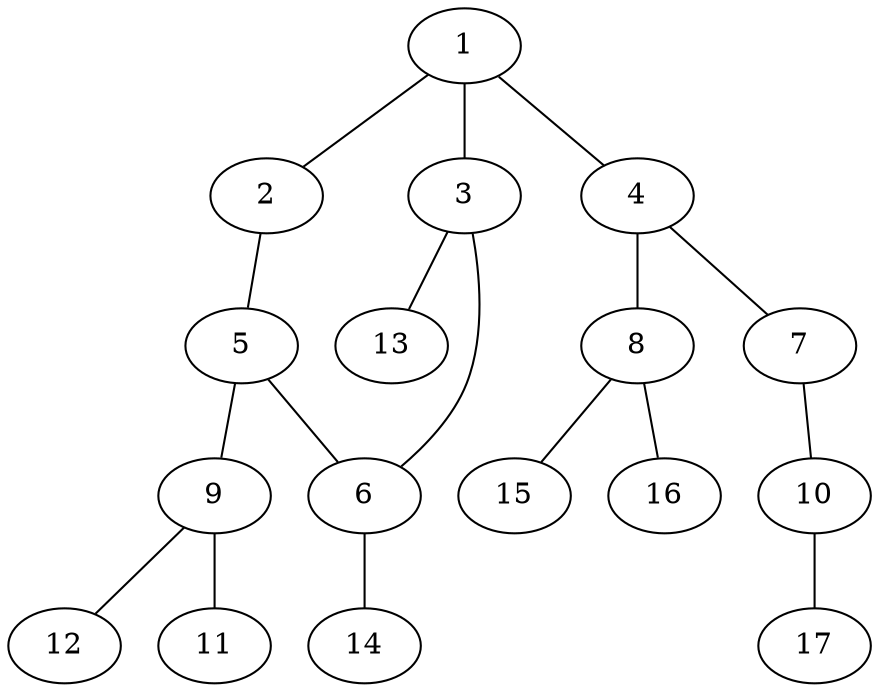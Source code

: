 graph molecule_3975 {
	1	 [chem=C];
	2	 [chem=O];
	1 -- 2	 [valence=1];
	3	 [chem=C];
	1 -- 3	 [valence=2];
	4	 [chem=C];
	1 -- 4	 [valence=1];
	5	 [chem=C];
	2 -- 5	 [valence=1];
	6	 [chem=C];
	3 -- 6	 [valence=1];
	13	 [chem=H];
	3 -- 13	 [valence=1];
	7	 [chem=N];
	4 -- 7	 [valence=2];
	8	 [chem=N];
	4 -- 8	 [valence=1];
	5 -- 6	 [valence=2];
	9	 [chem=N];
	5 -- 9	 [valence=1];
	14	 [chem=H];
	6 -- 14	 [valence=1];
	10	 [chem=O];
	7 -- 10	 [valence=1];
	15	 [chem=H];
	8 -- 15	 [valence=1];
	16	 [chem=H];
	8 -- 16	 [valence=1];
	11	 [chem=O];
	9 -- 11	 [valence=2];
	12	 [chem=O];
	9 -- 12	 [valence=1];
	17	 [chem=H];
	10 -- 17	 [valence=1];
}
